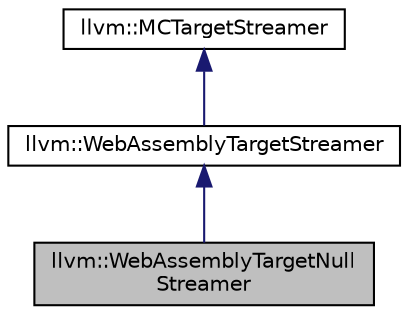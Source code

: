 digraph "llvm::WebAssemblyTargetNullStreamer"
{
 // LATEX_PDF_SIZE
  bgcolor="transparent";
  edge [fontname="Helvetica",fontsize="10",labelfontname="Helvetica",labelfontsize="10"];
  node [fontname="Helvetica",fontsize="10",shape=record];
  Node1 [label="llvm::WebAssemblyTargetNull\lStreamer",height=0.2,width=0.4,color="black", fillcolor="grey75", style="filled", fontcolor="black",tooltip="This part is for null output."];
  Node2 -> Node1 [dir="back",color="midnightblue",fontsize="10",style="solid",fontname="Helvetica"];
  Node2 [label="llvm::WebAssemblyTargetStreamer",height=0.2,width=0.4,color="black",URL="$classllvm_1_1WebAssemblyTargetStreamer.html",tooltip="WebAssembly-specific streamer interface, to implement support WebAssembly-specific assembly directive..."];
  Node3 -> Node2 [dir="back",color="midnightblue",fontsize="10",style="solid",fontname="Helvetica"];
  Node3 [label="llvm::MCTargetStreamer",height=0.2,width=0.4,color="black",URL="$classllvm_1_1MCTargetStreamer.html",tooltip="Target specific streamer interface."];
}
